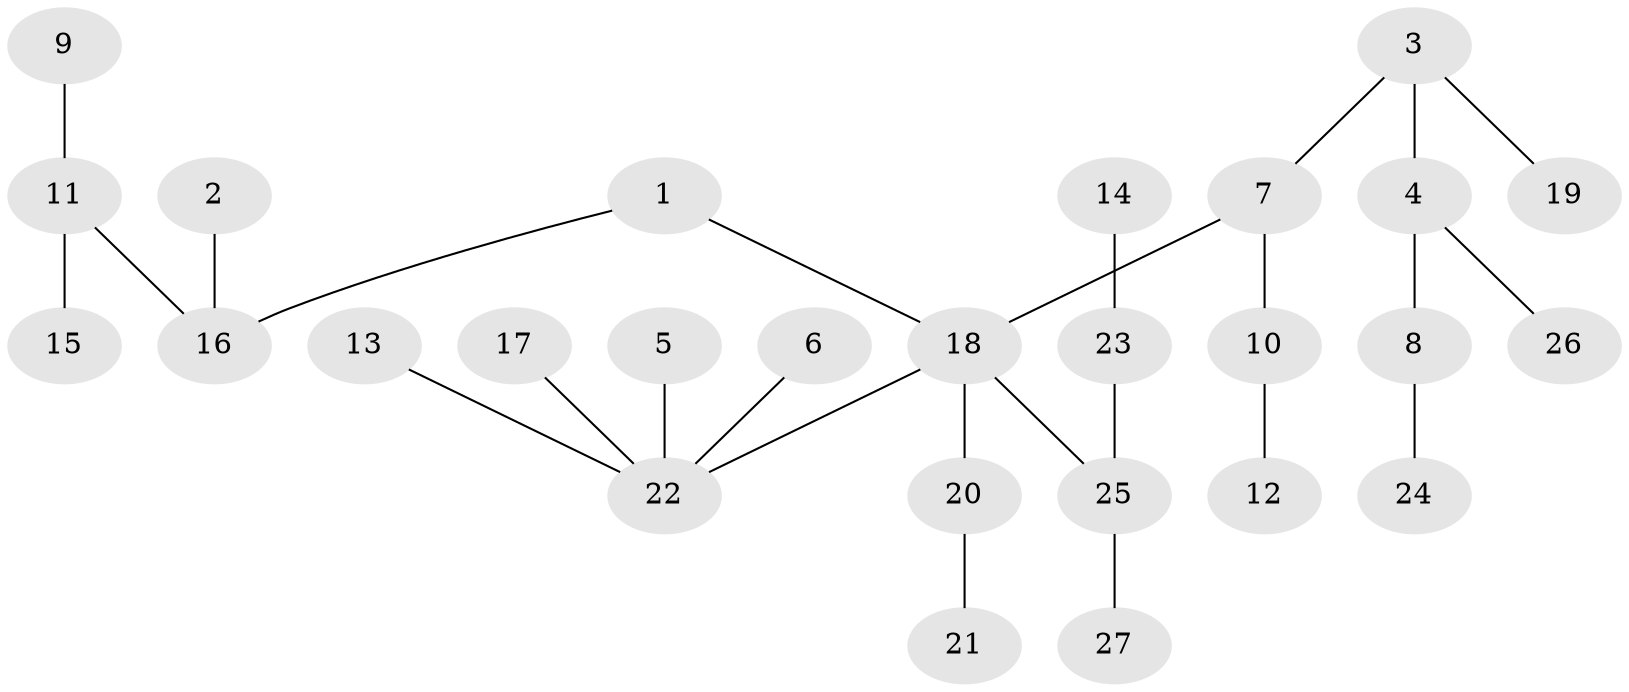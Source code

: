 // original degree distribution, {7: 0.03773584905660377, 2: 0.2830188679245283, 4: 0.07547169811320754, 5: 0.018867924528301886, 1: 0.5094339622641509, 3: 0.07547169811320754}
// Generated by graph-tools (version 1.1) at 2025/02/03/09/25 03:02:28]
// undirected, 27 vertices, 26 edges
graph export_dot {
graph [start="1"]
  node [color=gray90,style=filled];
  1;
  2;
  3;
  4;
  5;
  6;
  7;
  8;
  9;
  10;
  11;
  12;
  13;
  14;
  15;
  16;
  17;
  18;
  19;
  20;
  21;
  22;
  23;
  24;
  25;
  26;
  27;
  1 -- 16 [weight=1.0];
  1 -- 18 [weight=1.0];
  2 -- 16 [weight=1.0];
  3 -- 4 [weight=1.0];
  3 -- 7 [weight=1.0];
  3 -- 19 [weight=1.0];
  4 -- 8 [weight=1.0];
  4 -- 26 [weight=1.0];
  5 -- 22 [weight=1.0];
  6 -- 22 [weight=1.0];
  7 -- 10 [weight=1.0];
  7 -- 18 [weight=1.0];
  8 -- 24 [weight=1.0];
  9 -- 11 [weight=1.0];
  10 -- 12 [weight=1.0];
  11 -- 15 [weight=1.0];
  11 -- 16 [weight=1.0];
  13 -- 22 [weight=1.0];
  14 -- 23 [weight=1.0];
  17 -- 22 [weight=1.0];
  18 -- 20 [weight=1.0];
  18 -- 22 [weight=1.0];
  18 -- 25 [weight=1.0];
  20 -- 21 [weight=1.0];
  23 -- 25 [weight=1.0];
  25 -- 27 [weight=1.0];
}
